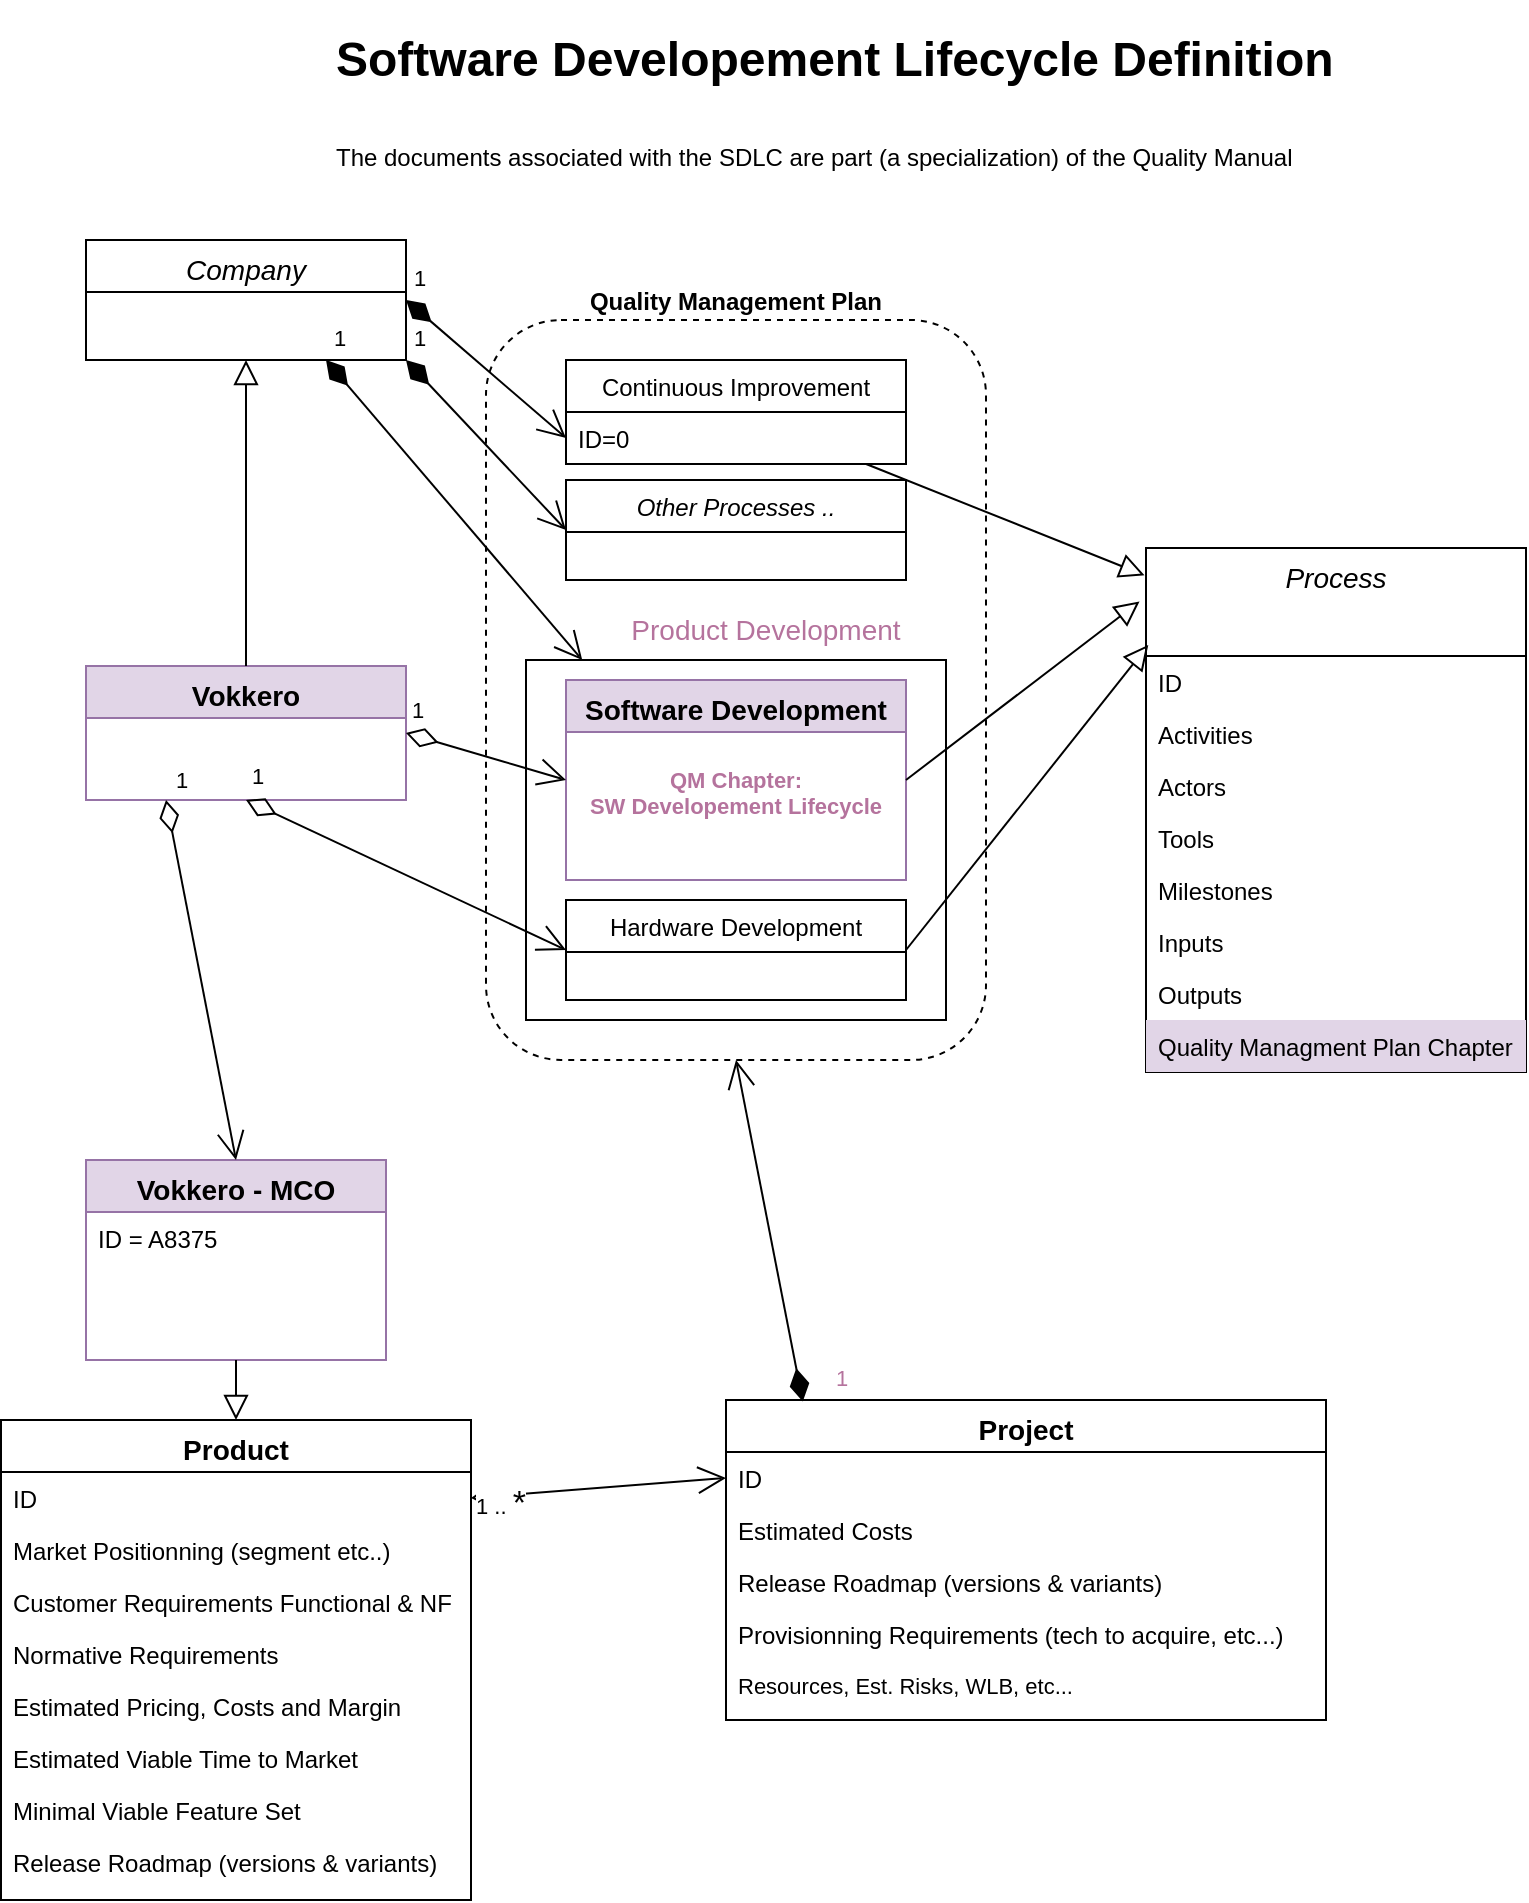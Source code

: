 <mxfile version="16.2.2" type="github">
  <diagram id="C5RBs43oDa-KdzZeNtuy" name="quality-manual">
    <mxGraphModel dx="1038" dy="579" grid="1" gridSize="10" guides="1" tooltips="1" connect="1" arrows="1" fold="1" page="1" pageScale="1" pageWidth="827" pageHeight="1169" math="0" shadow="0">
      <root>
        <mxCell id="WIyWlLk6GJQsqaUBKTNV-0" />
        <mxCell id="WIyWlLk6GJQsqaUBKTNV-1" parent="WIyWlLk6GJQsqaUBKTNV-0" />
        <mxCell id="JxfZIVTY9kaiDkIcTBB0-30" value="&lt;b&gt;Quality Management Plan&lt;/b&gt;" style="rounded=1;whiteSpace=wrap;html=1;dashed=1;align=center;labelPosition=center;verticalLabelPosition=top;verticalAlign=bottom;" vertex="1" parent="WIyWlLk6GJQsqaUBKTNV-1">
          <mxGeometry x="260" y="180" width="250" height="370" as="geometry" />
        </mxCell>
        <mxCell id="zkfFHV4jXpPFQw0GAbJ--0" value="Company" style="swimlane;fontStyle=2;align=center;verticalAlign=top;childLayout=stackLayout;horizontal=1;startSize=26;horizontalStack=0;resizeParent=1;resizeLast=0;collapsible=1;marginBottom=0;rounded=0;shadow=0;strokeWidth=1;fontSize=14;" parent="WIyWlLk6GJQsqaUBKTNV-1" vertex="1">
          <mxGeometry x="60" y="140" width="160" height="60" as="geometry">
            <mxRectangle x="230" y="140" width="160" height="26" as="alternateBounds" />
          </mxGeometry>
        </mxCell>
        <mxCell id="zkfFHV4jXpPFQw0GAbJ--6" value="Vokkero" style="swimlane;fontStyle=1;align=center;verticalAlign=top;childLayout=stackLayout;horizontal=1;startSize=26;horizontalStack=0;resizeParent=1;resizeLast=0;collapsible=1;marginBottom=0;rounded=0;shadow=0;strokeWidth=1;fillColor=#e1d5e7;strokeColor=#9673a6;fontSize=14;" parent="WIyWlLk6GJQsqaUBKTNV-1" vertex="1">
          <mxGeometry x="60" y="353" width="160" height="67" as="geometry">
            <mxRectangle x="130" y="380" width="160" height="26" as="alternateBounds" />
          </mxGeometry>
        </mxCell>
        <mxCell id="zkfFHV4jXpPFQw0GAbJ--12" value="" style="endArrow=block;endSize=10;endFill=0;shadow=0;strokeWidth=1;rounded=0;edgeStyle=elbowEdgeStyle;elbow=vertical;" parent="WIyWlLk6GJQsqaUBKTNV-1" source="zkfFHV4jXpPFQw0GAbJ--6" target="zkfFHV4jXpPFQw0GAbJ--0" edge="1">
          <mxGeometry width="160" relative="1" as="geometry">
            <mxPoint x="200" y="123" as="sourcePoint" />
            <mxPoint x="200" y="123" as="targetPoint" />
          </mxGeometry>
        </mxCell>
        <mxCell id="zkfFHV4jXpPFQw0GAbJ--17" value="Process" style="swimlane;fontStyle=2;align=center;verticalAlign=top;childLayout=stackLayout;horizontal=1;startSize=54;horizontalStack=0;resizeParent=1;resizeLast=0;collapsible=1;marginBottom=0;rounded=0;shadow=0;strokeWidth=1;fontSize=14;" parent="WIyWlLk6GJQsqaUBKTNV-1" vertex="1">
          <mxGeometry x="590" y="294" width="190" height="262" as="geometry">
            <mxRectangle x="550" y="140" width="160" height="26" as="alternateBounds" />
          </mxGeometry>
        </mxCell>
        <mxCell id="JxfZIVTY9kaiDkIcTBB0-17" value="ID" style="text;align=left;verticalAlign=top;spacingLeft=4;spacingRight=4;overflow=hidden;rotatable=0;points=[[0,0.5],[1,0.5]];portConstraint=eastwest;rounded=0;shadow=0;html=0;" vertex="1" parent="zkfFHV4jXpPFQw0GAbJ--17">
          <mxGeometry y="54" width="190" height="26" as="geometry" />
        </mxCell>
        <mxCell id="zkfFHV4jXpPFQw0GAbJ--19" value="Activities" style="text;align=left;verticalAlign=top;spacingLeft=4;spacingRight=4;overflow=hidden;rotatable=0;points=[[0,0.5],[1,0.5]];portConstraint=eastwest;rounded=0;shadow=0;html=0;" parent="zkfFHV4jXpPFQw0GAbJ--17" vertex="1">
          <mxGeometry y="80" width="190" height="26" as="geometry" />
        </mxCell>
        <mxCell id="zkfFHV4jXpPFQw0GAbJ--18" value="Actors" style="text;align=left;verticalAlign=top;spacingLeft=4;spacingRight=4;overflow=hidden;rotatable=0;points=[[0,0.5],[1,0.5]];portConstraint=eastwest;" parent="zkfFHV4jXpPFQw0GAbJ--17" vertex="1">
          <mxGeometry y="106" width="190" height="26" as="geometry" />
        </mxCell>
        <mxCell id="zkfFHV4jXpPFQw0GAbJ--20" value="Tools" style="text;align=left;verticalAlign=top;spacingLeft=4;spacingRight=4;overflow=hidden;rotatable=0;points=[[0,0.5],[1,0.5]];portConstraint=eastwest;rounded=0;shadow=0;html=0;" parent="zkfFHV4jXpPFQw0GAbJ--17" vertex="1">
          <mxGeometry y="132" width="190" height="26" as="geometry" />
        </mxCell>
        <mxCell id="zkfFHV4jXpPFQw0GAbJ--21" value="Milestones" style="text;align=left;verticalAlign=top;spacingLeft=4;spacingRight=4;overflow=hidden;rotatable=0;points=[[0,0.5],[1,0.5]];portConstraint=eastwest;rounded=0;shadow=0;html=0;" parent="zkfFHV4jXpPFQw0GAbJ--17" vertex="1">
          <mxGeometry y="158" width="190" height="26" as="geometry" />
        </mxCell>
        <mxCell id="zkfFHV4jXpPFQw0GAbJ--22" value="Inputs" style="text;align=left;verticalAlign=top;spacingLeft=4;spacingRight=4;overflow=hidden;rotatable=0;points=[[0,0.5],[1,0.5]];portConstraint=eastwest;rounded=0;shadow=0;html=0;" parent="zkfFHV4jXpPFQw0GAbJ--17" vertex="1">
          <mxGeometry y="184" width="190" height="26" as="geometry" />
        </mxCell>
        <mxCell id="JxfZIVTY9kaiDkIcTBB0-5" value="Outputs" style="text;align=left;verticalAlign=top;spacingLeft=4;spacingRight=4;overflow=hidden;rotatable=0;points=[[0,0.5],[1,0.5]];portConstraint=eastwest;rounded=0;shadow=0;html=0;" vertex="1" parent="zkfFHV4jXpPFQw0GAbJ--17">
          <mxGeometry y="210" width="190" height="26" as="geometry" />
        </mxCell>
        <mxCell id="JxfZIVTY9kaiDkIcTBB0-31" value="Quality Managment Plan Chapter" style="text;align=left;verticalAlign=top;spacingLeft=4;spacingRight=4;overflow=hidden;rotatable=0;points=[[0,0.5],[1,0.5]];portConstraint=eastwest;rounded=0;shadow=0;html=0;fillColor=#e1d5e7;strokeColor=none;" vertex="1" parent="zkfFHV4jXpPFQw0GAbJ--17">
          <mxGeometry y="236" width="190" height="26" as="geometry" />
        </mxCell>
        <mxCell id="JxfZIVTY9kaiDkIcTBB0-33" value="Other Processes .." style="swimlane;fontStyle=2;align=center;verticalAlign=top;childLayout=stackLayout;horizontal=1;startSize=26;horizontalStack=0;resizeParent=1;resizeLast=0;collapsible=1;marginBottom=0;rounded=0;shadow=0;strokeWidth=1;" vertex="1" parent="WIyWlLk6GJQsqaUBKTNV-1">
          <mxGeometry x="300" y="260" width="170" height="50" as="geometry">
            <mxRectangle x="550" y="140" width="160" height="26" as="alternateBounds" />
          </mxGeometry>
        </mxCell>
        <mxCell id="JxfZIVTY9kaiDkIcTBB0-0" value="&lt;h1&gt;Software Developement Lifecycle Definition&lt;/h1&gt;&lt;h1&gt;&lt;span style=&quot;font-size: 12px ; font-weight: normal&quot;&gt;The documents associated with the SDLC are part (a specialization) of the Quality Manual&lt;/span&gt;&lt;br&gt;&lt;/h1&gt;" style="text;html=1;strokeColor=none;fillColor=none;spacing=5;spacingTop=-20;whiteSpace=wrap;overflow=hidden;rounded=0;" vertex="1" parent="WIyWlLk6GJQsqaUBKTNV-1">
          <mxGeometry x="180" y="30" width="511" height="90" as="geometry" />
        </mxCell>
        <mxCell id="JxfZIVTY9kaiDkIcTBB0-37" value="" style="rounded=0;whiteSpace=wrap;html=1;align=center;labelPosition=center;verticalLabelPosition=top;verticalAlign=bottom;arcSize=16;" vertex="1" parent="WIyWlLk6GJQsqaUBKTNV-1">
          <mxGeometry x="280" y="350" width="210" height="180" as="geometry" />
        </mxCell>
        <mxCell id="JxfZIVTY9kaiDkIcTBB0-6" value="Software Development" style="swimlane;fontStyle=1;align=center;verticalAlign=top;childLayout=stackLayout;horizontal=1;startSize=26;horizontalStack=0;resizeParent=1;resizeLast=0;collapsible=1;marginBottom=0;rounded=0;shadow=0;strokeWidth=1;fillColor=#e1d5e7;strokeColor=#9673a6;fontSize=14;" vertex="1" parent="WIyWlLk6GJQsqaUBKTNV-1">
          <mxGeometry x="300" y="360" width="170" height="100" as="geometry">
            <mxRectangle x="550" y="140" width="160" height="26" as="alternateBounds" />
          </mxGeometry>
        </mxCell>
        <mxCell id="JxfZIVTY9kaiDkIcTBB0-14" value="" style="endArrow=block;endSize=10;endFill=0;shadow=0;strokeWidth=1;rounded=0;elbow=vertical;exitX=1;exitY=0.5;exitDx=0;exitDy=0;entryX=-0.017;entryY=0.102;entryDx=0;entryDy=0;entryPerimeter=0;" edge="1" parent="WIyWlLk6GJQsqaUBKTNV-1" source="JxfZIVTY9kaiDkIcTBB0-6" target="zkfFHV4jXpPFQw0GAbJ--17">
          <mxGeometry width="160" relative="1" as="geometry">
            <mxPoint x="600" y="395" as="sourcePoint" />
            <mxPoint x="590" y="250" as="targetPoint" />
          </mxGeometry>
        </mxCell>
        <mxCell id="JxfZIVTY9kaiDkIcTBB0-15" value="Continuous Improvement" style="swimlane;fontStyle=0;align=center;verticalAlign=top;childLayout=stackLayout;horizontal=1;startSize=26;horizontalStack=0;resizeParent=1;resizeLast=0;collapsible=1;marginBottom=0;rounded=0;shadow=0;strokeWidth=1;" vertex="1" parent="WIyWlLk6GJQsqaUBKTNV-1">
          <mxGeometry x="300" y="200" width="170" height="52" as="geometry">
            <mxRectangle x="550" y="140" width="160" height="26" as="alternateBounds" />
          </mxGeometry>
        </mxCell>
        <mxCell id="JxfZIVTY9kaiDkIcTBB0-28" value="ID=0" style="text;align=left;verticalAlign=top;spacingLeft=4;spacingRight=4;overflow=hidden;rotatable=0;points=[[0,0.5],[1,0.5]];portConstraint=eastwest;rounded=0;shadow=0;html=0;" vertex="1" parent="JxfZIVTY9kaiDkIcTBB0-15">
          <mxGeometry y="26" width="170" height="26" as="geometry" />
        </mxCell>
        <mxCell id="JxfZIVTY9kaiDkIcTBB0-16" value="" style="endArrow=block;endSize=10;endFill=0;shadow=0;strokeWidth=1;rounded=0;elbow=vertical;entryX=-0.004;entryY=0.052;entryDx=0;entryDy=0;entryPerimeter=0;" edge="1" parent="WIyWlLk6GJQsqaUBKTNV-1" source="JxfZIVTY9kaiDkIcTBB0-15" target="zkfFHV4jXpPFQw0GAbJ--17">
          <mxGeometry width="160" relative="1" as="geometry">
            <mxPoint x="520" y="350" as="sourcePoint" />
            <mxPoint x="620" y="276" as="targetPoint" />
          </mxGeometry>
        </mxCell>
        <mxCell id="JxfZIVTY9kaiDkIcTBB0-22" value="Hardware Development" style="swimlane;fontStyle=0;align=center;verticalAlign=top;childLayout=stackLayout;horizontal=1;startSize=26;horizontalStack=0;resizeParent=1;resizeLast=0;collapsible=1;marginBottom=0;rounded=0;shadow=0;strokeWidth=1;" vertex="1" parent="WIyWlLk6GJQsqaUBKTNV-1">
          <mxGeometry x="300" y="470" width="170" height="50" as="geometry">
            <mxRectangle x="550" y="140" width="160" height="26" as="alternateBounds" />
          </mxGeometry>
        </mxCell>
        <mxCell id="JxfZIVTY9kaiDkIcTBB0-23" value="" style="endArrow=block;endSize=10;endFill=0;shadow=0;strokeWidth=1;rounded=0;elbow=vertical;exitX=1;exitY=0.5;exitDx=0;exitDy=0;entryX=0.006;entryY=0.185;entryDx=0;entryDy=0;entryPerimeter=0;" edge="1" parent="WIyWlLk6GJQsqaUBKTNV-1" source="JxfZIVTY9kaiDkIcTBB0-22" target="zkfFHV4jXpPFQw0GAbJ--17">
          <mxGeometry width="160" relative="1" as="geometry">
            <mxPoint x="500" y="200" as="sourcePoint" />
            <mxPoint x="600" y="270" as="targetPoint" />
          </mxGeometry>
        </mxCell>
        <mxCell id="JxfZIVTY9kaiDkIcTBB0-26" value="1" style="endArrow=open;html=1;endSize=12;startArrow=diamondThin;startSize=14;startFill=0;align=left;verticalAlign=bottom;rounded=0;entryX=0;entryY=0.5;entryDx=0;entryDy=0;exitX=1;exitY=0.5;exitDx=0;exitDy=0;" edge="1" parent="WIyWlLk6GJQsqaUBKTNV-1" source="zkfFHV4jXpPFQw0GAbJ--6" target="JxfZIVTY9kaiDkIcTBB0-6">
          <mxGeometry x="-1" y="3" relative="1" as="geometry">
            <mxPoint x="220" y="295" as="sourcePoint" />
            <mxPoint x="490" y="210" as="targetPoint" />
          </mxGeometry>
        </mxCell>
        <mxCell id="JxfZIVTY9kaiDkIcTBB0-27" value="1" style="endArrow=open;html=1;endSize=12;startArrow=diamondThin;startSize=14;startFill=0;align=left;verticalAlign=bottom;rounded=0;exitX=0.5;exitY=1;exitDx=0;exitDy=0;entryX=0;entryY=0.5;entryDx=0;entryDy=0;" edge="1" parent="WIyWlLk6GJQsqaUBKTNV-1" source="zkfFHV4jXpPFQw0GAbJ--6" target="JxfZIVTY9kaiDkIcTBB0-22">
          <mxGeometry x="-1" y="3" relative="1" as="geometry">
            <mxPoint x="220" y="360" as="sourcePoint" />
            <mxPoint x="420" y="400" as="targetPoint" />
          </mxGeometry>
        </mxCell>
        <mxCell id="JxfZIVTY9kaiDkIcTBB0-29" value="1" style="endArrow=open;html=1;endSize=12;startArrow=diamondThin;startSize=14;startFill=1;align=left;verticalAlign=bottom;rounded=0;exitX=1;exitY=0.5;exitDx=0;exitDy=0;entryX=0;entryY=0.5;entryDx=0;entryDy=0;" edge="1" parent="WIyWlLk6GJQsqaUBKTNV-1" source="zkfFHV4jXpPFQw0GAbJ--0" target="JxfZIVTY9kaiDkIcTBB0-28">
          <mxGeometry x="-1" y="3" relative="1" as="geometry">
            <mxPoint x="230" y="180" as="sourcePoint" />
            <mxPoint x="500" y="270" as="targetPoint" />
          </mxGeometry>
        </mxCell>
        <mxCell id="JxfZIVTY9kaiDkIcTBB0-36" value="QM Chapter:&#xa;SW Developement Lifecycle" style="text;align=center;verticalAlign=top;spacingLeft=4;spacingRight=4;overflow=hidden;rotatable=0;points=[[0,0.5],[1,0.5]];portConstraint=eastwest;rounded=0;shadow=0;html=0;fontStyle=1;fontSize=11;fontColor=#B5739D;" vertex="1" parent="WIyWlLk6GJQsqaUBKTNV-1">
          <mxGeometry x="305" y="397" width="160" height="56" as="geometry" />
        </mxCell>
        <mxCell id="JxfZIVTY9kaiDkIcTBB0-39" value="1" style="endArrow=open;html=1;endSize=12;startArrow=diamondThin;startSize=14;startFill=1;align=left;verticalAlign=bottom;rounded=0;exitX=0.75;exitY=1;exitDx=0;exitDy=0;" edge="1" parent="WIyWlLk6GJQsqaUBKTNV-1" source="zkfFHV4jXpPFQw0GAbJ--0" target="JxfZIVTY9kaiDkIcTBB0-37">
          <mxGeometry x="-1" y="3" relative="1" as="geometry">
            <mxPoint x="230" y="180" as="sourcePoint" />
            <mxPoint x="310" y="249" as="targetPoint" />
          </mxGeometry>
        </mxCell>
        <mxCell id="JxfZIVTY9kaiDkIcTBB0-40" style="edgeStyle=none;rounded=0;orthogonalLoop=1;jettySize=auto;html=1;entryX=1;entryY=1;entryDx=0;entryDy=0;fontSize=18;startArrow=diamondThin;startFill=0;" edge="1" parent="WIyWlLk6GJQsqaUBKTNV-1" source="zkfFHV4jXpPFQw0GAbJ--0" target="zkfFHV4jXpPFQw0GAbJ--0">
          <mxGeometry relative="1" as="geometry" />
        </mxCell>
        <mxCell id="JxfZIVTY9kaiDkIcTBB0-41" value="1" style="endArrow=open;html=1;endSize=12;startArrow=diamondThin;startSize=14;startFill=1;align=left;verticalAlign=bottom;rounded=0;exitX=1;exitY=1;exitDx=0;exitDy=0;entryX=0;entryY=0.5;entryDx=0;entryDy=0;" edge="1" parent="WIyWlLk6GJQsqaUBKTNV-1" source="zkfFHV4jXpPFQw0GAbJ--0" target="JxfZIVTY9kaiDkIcTBB0-33">
          <mxGeometry x="-1" y="3" relative="1" as="geometry">
            <mxPoint x="190" y="210" as="sourcePoint" />
            <mxPoint x="342.5" y="340" as="targetPoint" />
          </mxGeometry>
        </mxCell>
        <mxCell id="JxfZIVTY9kaiDkIcTBB0-42" value="Project" style="swimlane;fontStyle=1;align=center;verticalAlign=top;childLayout=stackLayout;horizontal=1;startSize=26;horizontalStack=0;resizeParent=1;resizeLast=0;collapsible=1;marginBottom=0;rounded=0;shadow=0;strokeWidth=1;fontSize=14;" vertex="1" parent="WIyWlLk6GJQsqaUBKTNV-1">
          <mxGeometry x="380" y="720" width="300" height="160" as="geometry">
            <mxRectangle x="550" y="140" width="160" height="26" as="alternateBounds" />
          </mxGeometry>
        </mxCell>
        <mxCell id="JxfZIVTY9kaiDkIcTBB0-43" value="ID" style="text;align=left;verticalAlign=top;spacingLeft=4;spacingRight=4;overflow=hidden;rotatable=0;points=[[0,0.5],[1,0.5]];portConstraint=eastwest;rounded=0;shadow=0;html=0;" vertex="1" parent="JxfZIVTY9kaiDkIcTBB0-42">
          <mxGeometry y="26" width="300" height="26" as="geometry" />
        </mxCell>
        <mxCell id="JxfZIVTY9kaiDkIcTBB0-52" value="Estimated Costs" style="text;align=left;verticalAlign=top;spacingLeft=4;spacingRight=4;overflow=hidden;rotatable=0;points=[[0,0.5],[1,0.5]];portConstraint=eastwest;rounded=0;shadow=0;html=0;" vertex="1" parent="JxfZIVTY9kaiDkIcTBB0-42">
          <mxGeometry y="52" width="300" height="26" as="geometry" />
        </mxCell>
        <mxCell id="JxfZIVTY9kaiDkIcTBB0-57" value="Release Roadmap (versions &amp; variants)" style="text;align=left;verticalAlign=top;spacingLeft=4;spacingRight=4;overflow=hidden;rotatable=0;points=[[0,0.5],[1,0.5]];portConstraint=eastwest;rounded=0;shadow=0;html=0;" vertex="1" parent="JxfZIVTY9kaiDkIcTBB0-42">
          <mxGeometry y="78" width="300" height="26" as="geometry" />
        </mxCell>
        <mxCell id="JxfZIVTY9kaiDkIcTBB0-86" value="Provisionning Requirements (tech to acquire, etc...)" style="text;align=left;verticalAlign=top;spacingLeft=4;spacingRight=4;overflow=hidden;rotatable=0;points=[[0,0.5],[1,0.5]];portConstraint=eastwest;rounded=0;shadow=0;html=0;" vertex="1" parent="JxfZIVTY9kaiDkIcTBB0-42">
          <mxGeometry y="104" width="300" height="26" as="geometry" />
        </mxCell>
        <mxCell id="JxfZIVTY9kaiDkIcTBB0-61" value="Resources, Est. Risks, WLB, etc..." style="text;align=left;verticalAlign=top;spacingLeft=4;spacingRight=4;overflow=hidden;rotatable=0;points=[[0,0.5],[1,0.5]];portConstraint=eastwest;rounded=0;shadow=0;html=0;fontStyle=0;fontSize=11;" vertex="1" parent="JxfZIVTY9kaiDkIcTBB0-42">
          <mxGeometry y="130" width="300" height="20" as="geometry" />
        </mxCell>
        <mxCell id="JxfZIVTY9kaiDkIcTBB0-64" value="1" style="endArrow=open;html=1;endSize=12;startArrow=diamondThin;startSize=14;startFill=1;align=left;verticalAlign=bottom;rounded=0;fontSize=11;fontColor=#B5739D;exitX=0.128;exitY=0.005;exitDx=0;exitDy=0;entryX=0.5;entryY=1;entryDx=0;entryDy=0;exitPerimeter=0;" edge="1" parent="WIyWlLk6GJQsqaUBKTNV-1" source="JxfZIVTY9kaiDkIcTBB0-42" target="JxfZIVTY9kaiDkIcTBB0-30">
          <mxGeometry x="-1" y="-15" relative="1" as="geometry">
            <mxPoint x="380" y="370" as="sourcePoint" />
            <mxPoint x="540" y="370" as="targetPoint" />
            <mxPoint as="offset" />
          </mxGeometry>
        </mxCell>
        <mxCell id="JxfZIVTY9kaiDkIcTBB0-65" value="Vokkero - MCO" style="swimlane;fontStyle=1;align=center;verticalAlign=top;childLayout=stackLayout;horizontal=1;startSize=26;horizontalStack=0;resizeParent=1;resizeLast=0;collapsible=1;marginBottom=0;rounded=0;shadow=0;strokeWidth=1;fillColor=#e1d5e7;strokeColor=#9673a6;fontSize=14;" vertex="1" parent="WIyWlLk6GJQsqaUBKTNV-1">
          <mxGeometry x="60" y="600" width="150" height="100" as="geometry">
            <mxRectangle x="130" y="380" width="160" height="26" as="alternateBounds" />
          </mxGeometry>
        </mxCell>
        <mxCell id="JxfZIVTY9kaiDkIcTBB0-67" value="ID = A8375" style="text;align=left;verticalAlign=top;spacingLeft=4;spacingRight=4;overflow=hidden;rotatable=0;points=[[0,0.5],[1,0.5]];portConstraint=eastwest;rounded=0;shadow=0;html=0;" vertex="1" parent="JxfZIVTY9kaiDkIcTBB0-65">
          <mxGeometry y="26" width="150" height="22" as="geometry" />
        </mxCell>
        <mxCell id="JxfZIVTY9kaiDkIcTBB0-66" value="" style="endArrow=block;endSize=10;endFill=0;shadow=0;strokeWidth=1;rounded=0;elbow=vertical;exitX=0.5;exitY=1;exitDx=0;exitDy=0;entryX=0.5;entryY=0;entryDx=0;entryDy=0;" edge="1" parent="WIyWlLk6GJQsqaUBKTNV-1" source="JxfZIVTY9kaiDkIcTBB0-65" target="JxfZIVTY9kaiDkIcTBB0-73">
          <mxGeometry width="160" relative="1" as="geometry">
            <mxPoint x="150" y="270" as="sourcePoint" />
            <mxPoint x="330" y="640" as="targetPoint" />
          </mxGeometry>
        </mxCell>
        <mxCell id="JxfZIVTY9kaiDkIcTBB0-68" value="1" style="endArrow=open;html=1;endSize=12;startArrow=diamondThin;startSize=14;startFill=0;align=left;verticalAlign=bottom;rounded=0;exitX=0.25;exitY=1;exitDx=0;exitDy=0;entryX=0.5;entryY=0;entryDx=0;entryDy=0;" edge="1" parent="WIyWlLk6GJQsqaUBKTNV-1" source="zkfFHV4jXpPFQw0GAbJ--6" target="JxfZIVTY9kaiDkIcTBB0-65">
          <mxGeometry x="-1" y="3" relative="1" as="geometry">
            <mxPoint x="220" y="360" as="sourcePoint" />
            <mxPoint x="420" y="400" as="targetPoint" />
          </mxGeometry>
        </mxCell>
        <mxCell id="JxfZIVTY9kaiDkIcTBB0-70" value="Product Development" style="text;html=1;strokeColor=none;fillColor=none;align=center;verticalAlign=middle;whiteSpace=wrap;rounded=0;fontSize=14;fontColor=#B5739D;" vertex="1" parent="WIyWlLk6GJQsqaUBKTNV-1">
          <mxGeometry x="310" y="320" width="180" height="30" as="geometry" />
        </mxCell>
        <mxCell id="JxfZIVTY9kaiDkIcTBB0-73" value="Product" style="swimlane;fontStyle=1;align=center;verticalAlign=top;childLayout=stackLayout;horizontal=1;startSize=26;horizontalStack=0;resizeParent=1;resizeLast=0;collapsible=1;marginBottom=0;rounded=0;shadow=0;strokeWidth=1;fontSize=14;" vertex="1" parent="WIyWlLk6GJQsqaUBKTNV-1">
          <mxGeometry x="17.5" y="730" width="235" height="240" as="geometry">
            <mxRectangle x="550" y="140" width="160" height="26" as="alternateBounds" />
          </mxGeometry>
        </mxCell>
        <mxCell id="JxfZIVTY9kaiDkIcTBB0-74" value="ID" style="text;align=left;verticalAlign=top;spacingLeft=4;spacingRight=4;overflow=hidden;rotatable=0;points=[[0,0.5],[1,0.5]];portConstraint=eastwest;rounded=0;shadow=0;html=0;" vertex="1" parent="JxfZIVTY9kaiDkIcTBB0-73">
          <mxGeometry y="26" width="235" height="26" as="geometry" />
        </mxCell>
        <mxCell id="JxfZIVTY9kaiDkIcTBB0-75" value="Market Positionning (segment etc..)" style="text;align=left;verticalAlign=top;spacingLeft=4;spacingRight=4;overflow=hidden;rotatable=0;points=[[0,0.5],[1,0.5]];portConstraint=eastwest;rounded=0;shadow=0;html=0;" vertex="1" parent="JxfZIVTY9kaiDkIcTBB0-73">
          <mxGeometry y="52" width="235" height="26" as="geometry" />
        </mxCell>
        <mxCell id="JxfZIVTY9kaiDkIcTBB0-76" value="Customer Requirements Functional &amp; NF" style="text;align=left;verticalAlign=top;spacingLeft=4;spacingRight=4;overflow=hidden;rotatable=0;points=[[0,0.5],[1,0.5]];portConstraint=eastwest;rounded=0;shadow=0;html=0;" vertex="1" parent="JxfZIVTY9kaiDkIcTBB0-73">
          <mxGeometry y="78" width="235" height="26" as="geometry" />
        </mxCell>
        <mxCell id="JxfZIVTY9kaiDkIcTBB0-77" value="Normative Requirements" style="text;align=left;verticalAlign=top;spacingLeft=4;spacingRight=4;overflow=hidden;rotatable=0;points=[[0,0.5],[1,0.5]];portConstraint=eastwest;rounded=0;shadow=0;html=0;" vertex="1" parent="JxfZIVTY9kaiDkIcTBB0-73">
          <mxGeometry y="104" width="235" height="26" as="geometry" />
        </mxCell>
        <mxCell id="JxfZIVTY9kaiDkIcTBB0-79" value="Estimated Pricing, Costs and Margin" style="text;align=left;verticalAlign=top;spacingLeft=4;spacingRight=4;overflow=hidden;rotatable=0;points=[[0,0.5],[1,0.5]];portConstraint=eastwest;rounded=0;shadow=0;html=0;" vertex="1" parent="JxfZIVTY9kaiDkIcTBB0-73">
          <mxGeometry y="130" width="235" height="26" as="geometry" />
        </mxCell>
        <mxCell id="JxfZIVTY9kaiDkIcTBB0-80" value="Estimated Viable Time to Market" style="text;align=left;verticalAlign=top;spacingLeft=4;spacingRight=4;overflow=hidden;rotatable=0;points=[[0,0.5],[1,0.5]];portConstraint=eastwest;rounded=0;shadow=0;html=0;" vertex="1" parent="JxfZIVTY9kaiDkIcTBB0-73">
          <mxGeometry y="156" width="235" height="26" as="geometry" />
        </mxCell>
        <mxCell id="JxfZIVTY9kaiDkIcTBB0-81" value="Minimal Viable Feature Set" style="text;align=left;verticalAlign=top;spacingLeft=4;spacingRight=4;overflow=hidden;rotatable=0;points=[[0,0.5],[1,0.5]];portConstraint=eastwest;rounded=0;shadow=0;html=0;" vertex="1" parent="JxfZIVTY9kaiDkIcTBB0-73">
          <mxGeometry y="182" width="235" height="26" as="geometry" />
        </mxCell>
        <mxCell id="JxfZIVTY9kaiDkIcTBB0-82" value="Release Roadmap (versions &amp; variants)" style="text;align=left;verticalAlign=top;spacingLeft=4;spacingRight=4;overflow=hidden;rotatable=0;points=[[0,0.5],[1,0.5]];portConstraint=eastwest;rounded=0;shadow=0;html=0;" vertex="1" parent="JxfZIVTY9kaiDkIcTBB0-73">
          <mxGeometry y="208" width="235" height="26" as="geometry" />
        </mxCell>
        <mxCell id="JxfZIVTY9kaiDkIcTBB0-85" value="1 .. &lt;font style=&quot;font-size: 17px&quot;&gt;*&lt;/font&gt;" style="endArrow=open;html=1;endSize=12;startArrow=diamondThin;startSize=14;startFill=0;align=left;verticalAlign=bottom;rounded=0;exitX=1;exitY=0.5;exitDx=0;exitDy=0;entryX=0;entryY=0.5;entryDx=0;entryDy=0;" edge="1" parent="WIyWlLk6GJQsqaUBKTNV-1" source="JxfZIVTY9kaiDkIcTBB0-74" target="JxfZIVTY9kaiDkIcTBB0-43">
          <mxGeometry x="-1" y="-15" relative="1" as="geometry">
            <mxPoint x="110" y="430" as="sourcePoint" />
            <mxPoint x="410" y="690" as="targetPoint" />
            <mxPoint x="-1" as="offset" />
          </mxGeometry>
        </mxCell>
      </root>
    </mxGraphModel>
  </diagram>
</mxfile>
